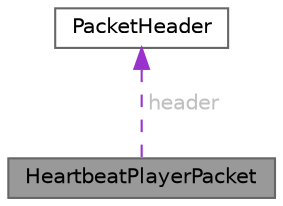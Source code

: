 digraph "HeartbeatPlayerPacket"
{
 // LATEX_PDF_SIZE
  bgcolor="transparent";
  edge [fontname=Helvetica,fontsize=10,labelfontname=Helvetica,labelfontsize=10];
  node [fontname=Helvetica,fontsize=10,shape=box,height=0.2,width=0.4];
  Node1 [id="Node000001",label="HeartbeatPlayerPacket",height=0.2,width=0.4,color="gray40", fillcolor="grey60", style="filled", fontcolor="black",tooltip=" "];
  Node2 -> Node1 [id="edge1_Node000001_Node000002",dir="back",color="darkorchid3",style="dashed",tooltip=" ",label=<<TABLE CELLBORDER="0" BORDER="0"><TR><TD VALIGN="top" ALIGN="LEFT" CELLPADDING="1" CELLSPACING="0">header</TD></TR>
</TABLE>> ,fontcolor="grey" ];
  Node2 [id="Node000002",label="PacketHeader",height=0.2,width=0.4,color="gray40", fillcolor="white", style="filled",URL="$struct_packet_header.html",tooltip=" "];
}
